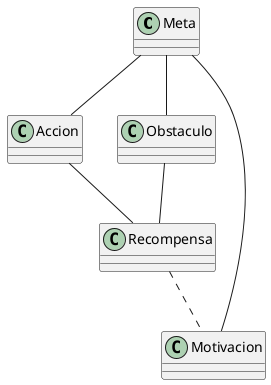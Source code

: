 @startuml
class Meta

class Motivacion

class Accion

class Obstaculo

class Recompensa

Motivacion -- Meta
Meta -- Accion
Accion -- Recompensa
Recompensa .. Motivacion
Meta -- Obstaculo
Obstaculo -- Recompensa
@enduml
